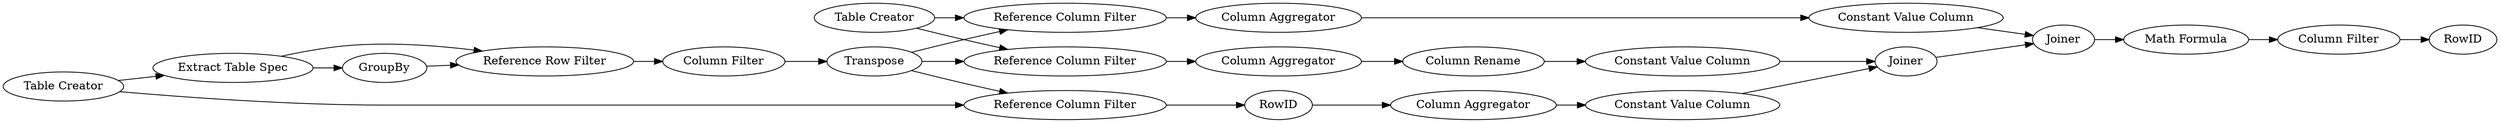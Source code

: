 digraph {
	1 [label="Table Creator"]
	2 [label="Table Creator"]
	4 [label="Extract Table Spec"]
	5 [label=GroupBy]
	6 [label="Reference Row Filter"]
	7 [label="Reference Column Filter"]
	8 [label="Column Filter"]
	9 [label=Transpose]
	10 [label="Reference Column Filter"]
	13 [label="Column Aggregator"]
	14 [label="Column Aggregator"]
	15 [label="Constant Value Column"]
	16 [label="Constant Value Column"]
	17 [label="Column Rename"]
	18 [label=Joiner]
	21 [label="Reference Column Filter"]
	22 [label="Constant Value Column"]
	24 [label="Column Aggregator"]
	25 [label=Joiner]
	26 [label="Math Formula"]
	27 [label="Column Filter"]
	28 [label=RowID]
	29 [label=RowID]
	1 -> 10
	1 -> 21
	2 -> 4
	2 -> 7
	4 -> 5
	4 -> 6
	5 -> 6
	6 -> 8
	7 -> 28
	8 -> 9
	9 -> 7
	9 -> 10
	9 -> 21
	10 -> 13
	13 -> 17
	14 -> 16
	15 -> 18
	16 -> 18
	17 -> 15
	18 -> 25
	21 -> 24
	22 -> 25
	24 -> 22
	25 -> 26
	26 -> 27
	27 -> 29
	28 -> 14
	rankdir=LR
}
